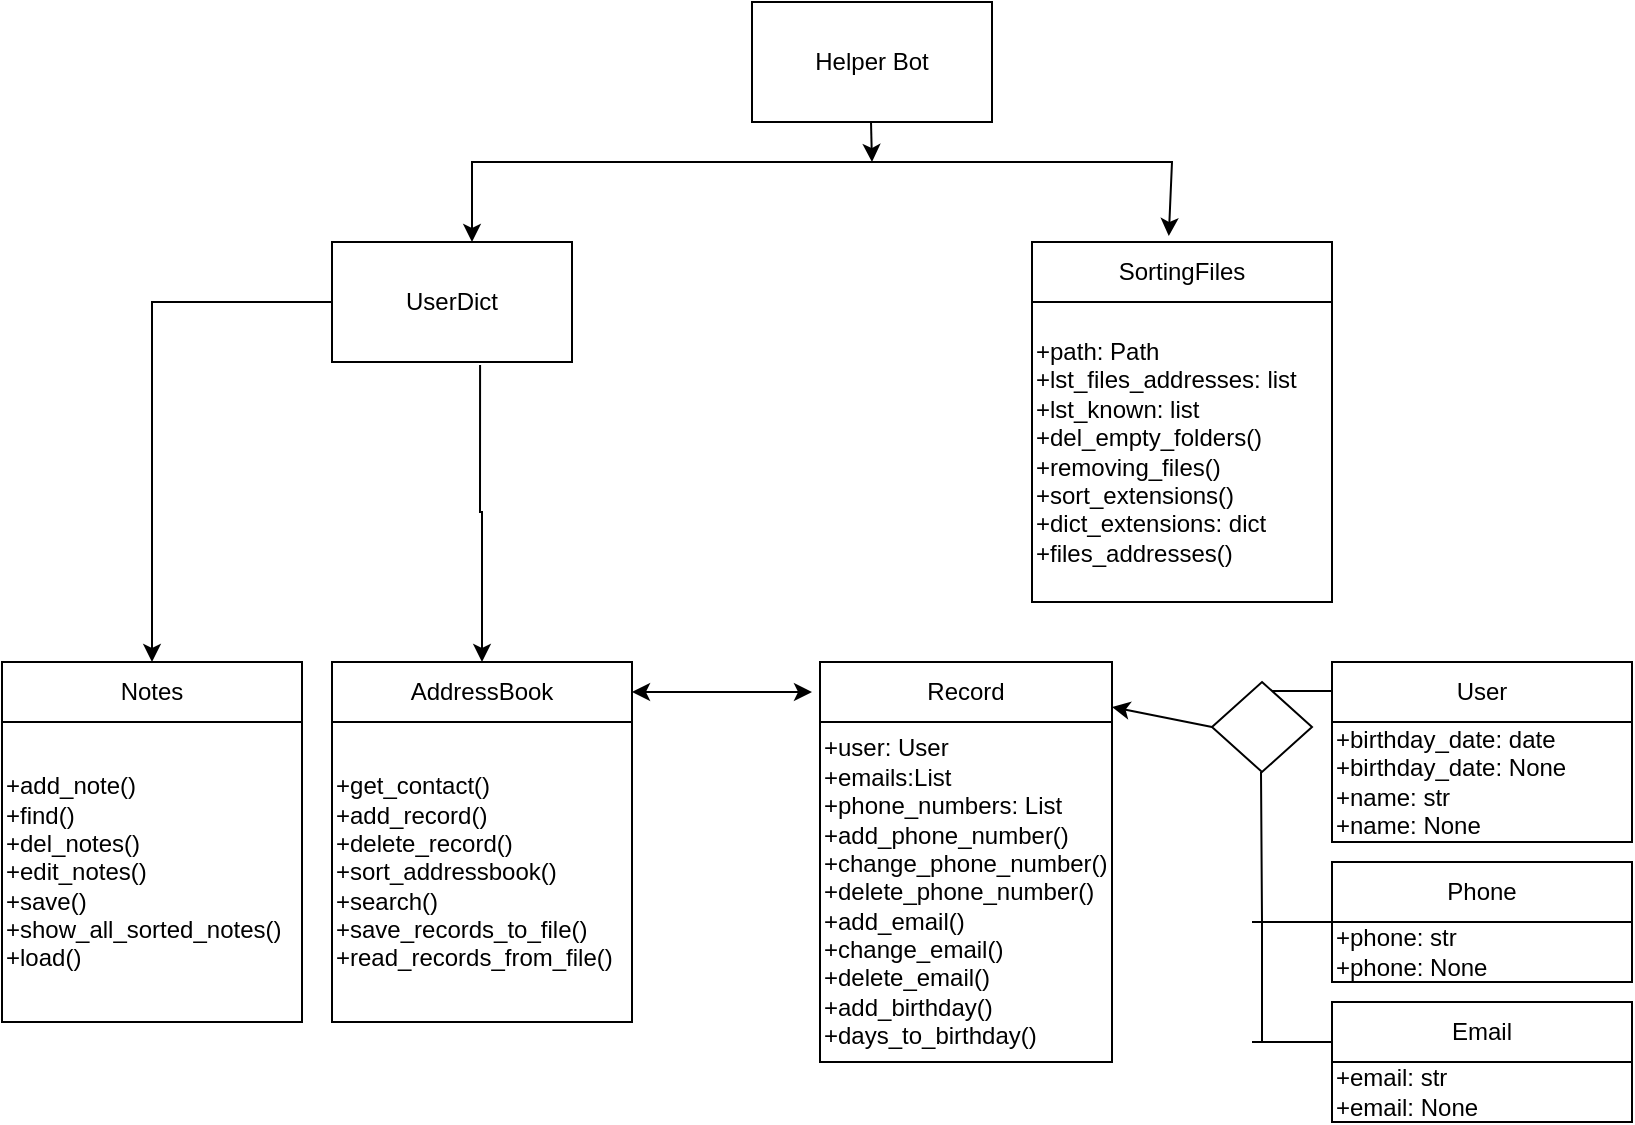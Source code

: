 <mxfile version="21.5.0" type="device">
  <diagram name="Страница 1" id="wb95V9fmfzoFwG9OGzhx">
    <mxGraphModel dx="1050" dy="581" grid="1" gridSize="10" guides="1" tooltips="1" connect="1" arrows="1" fold="1" page="1" pageScale="1" pageWidth="827" pageHeight="1169" math="0" shadow="0">
      <root>
        <mxCell id="0" />
        <mxCell id="1" parent="0" />
        <mxCell id="eq1vNLM6nVf822fjMOBg-1" value="Helper Bot" style="rounded=0;whiteSpace=wrap;html=1;" vertex="1" parent="1">
          <mxGeometry x="380" y="20" width="120" height="60" as="geometry" />
        </mxCell>
        <mxCell id="eq1vNLM6nVf822fjMOBg-23" value="" style="edgeStyle=orthogonalEdgeStyle;rounded=0;orthogonalLoop=1;jettySize=auto;html=1;" edge="1" parent="1" source="eq1vNLM6nVf822fjMOBg-4" target="eq1vNLM6nVf822fjMOBg-21">
          <mxGeometry relative="1" as="geometry" />
        </mxCell>
        <mxCell id="eq1vNLM6nVf822fjMOBg-26" value="" style="edgeStyle=orthogonalEdgeStyle;rounded=0;orthogonalLoop=1;jettySize=auto;html=1;exitX=0.617;exitY=1.024;exitDx=0;exitDy=0;exitPerimeter=0;" edge="1" parent="1" source="eq1vNLM6nVf822fjMOBg-4" target="eq1vNLM6nVf822fjMOBg-25">
          <mxGeometry relative="1" as="geometry" />
        </mxCell>
        <mxCell id="eq1vNLM6nVf822fjMOBg-4" value="UserDict" style="rounded=0;whiteSpace=wrap;html=1;" vertex="1" parent="1">
          <mxGeometry x="170" y="140" width="120" height="60" as="geometry" />
        </mxCell>
        <mxCell id="eq1vNLM6nVf822fjMOBg-5" value="SortingFiles" style="rounded=0;whiteSpace=wrap;html=1;" vertex="1" parent="1">
          <mxGeometry x="520" y="140" width="150" height="30" as="geometry" />
        </mxCell>
        <mxCell id="eq1vNLM6nVf822fjMOBg-6" value="+path: Path&lt;br&gt;+lst_files_addresses: list&lt;br&gt;+lst_known: list&lt;br&gt;+del_empty_folders()&lt;br&gt;+removing_files()&lt;br&gt;+sort_extensions()&lt;br&gt;+dict_extensions: dict&lt;br&gt;+files_addresses()" style="whiteSpace=wrap;html=1;aspect=fixed;align=left;" vertex="1" parent="1">
          <mxGeometry x="520" y="170" width="150" height="150" as="geometry" />
        </mxCell>
        <mxCell id="eq1vNLM6nVf822fjMOBg-8" value="" style="endArrow=classic;startArrow=classic;html=1;rounded=0;exitX=0.5;exitY=0;exitDx=0;exitDy=0;entryX=0.456;entryY=-0.1;entryDx=0;entryDy=0;entryPerimeter=0;" edge="1" parent="1" target="eq1vNLM6nVf822fjMOBg-5">
          <mxGeometry width="50" height="50" relative="1" as="geometry">
            <mxPoint x="240" y="140" as="sourcePoint" />
            <mxPoint x="650" y="100" as="targetPoint" />
            <Array as="points">
              <mxPoint x="240" y="100" />
              <mxPoint x="330" y="100" />
              <mxPoint x="430" y="100" />
              <mxPoint x="590" y="100" />
            </Array>
          </mxGeometry>
        </mxCell>
        <mxCell id="eq1vNLM6nVf822fjMOBg-11" value="" style="endArrow=classic;html=1;rounded=0;" edge="1" parent="1">
          <mxGeometry width="50" height="50" relative="1" as="geometry">
            <mxPoint x="439.5" y="80" as="sourcePoint" />
            <mxPoint x="440" y="100" as="targetPoint" />
          </mxGeometry>
        </mxCell>
        <mxCell id="eq1vNLM6nVf822fjMOBg-24" style="edgeStyle=orthogonalEdgeStyle;rounded=0;orthogonalLoop=1;jettySize=auto;html=1;exitX=0.75;exitY=1;exitDx=0;exitDy=0;" edge="1" parent="1" source="eq1vNLM6nVf822fjMOBg-21" target="eq1vNLM6nVf822fjMOBg-22">
          <mxGeometry relative="1" as="geometry" />
        </mxCell>
        <mxCell id="eq1vNLM6nVf822fjMOBg-21" value="Notes" style="rounded=0;whiteSpace=wrap;html=1;" vertex="1" parent="1">
          <mxGeometry x="5" y="350" width="150" height="30" as="geometry" />
        </mxCell>
        <mxCell id="eq1vNLM6nVf822fjMOBg-22" value="+add_note()&lt;br&gt;+find()&lt;br&gt;+del_notes()&lt;br&gt;+edit_notes()&lt;br&gt;+save()&lt;br&gt;+show_all_sorted_notes()&lt;br&gt;+load()" style="whiteSpace=wrap;html=1;aspect=fixed;align=left;" vertex="1" parent="1">
          <mxGeometry x="5" y="380" width="150" height="150" as="geometry" />
        </mxCell>
        <mxCell id="eq1vNLM6nVf822fjMOBg-25" value="AddressBook" style="rounded=0;whiteSpace=wrap;html=1;" vertex="1" parent="1">
          <mxGeometry x="170" y="350" width="150" height="30" as="geometry" />
        </mxCell>
        <mxCell id="eq1vNLM6nVf822fjMOBg-29" value="+&lt;font style=&quot;font-size: 12px;&quot;&gt;get_contact()&lt;br&gt;+add_record()&lt;br&gt;+delete_record()&lt;br&gt;+sort_addressbook()&lt;br&gt;+search()&lt;br&gt;+save_records_to_file()&lt;br&gt;+read_records_from_file()&lt;/font&gt;" style="whiteSpace=wrap;html=1;aspect=fixed;align=left;" vertex="1" parent="1">
          <mxGeometry x="170" y="380" width="150" height="150" as="geometry" />
        </mxCell>
        <mxCell id="eq1vNLM6nVf822fjMOBg-35" value="&lt;span style=&quot;background-color: initial;&quot;&gt;+user: User&lt;br&gt;&lt;/span&gt;&lt;span style=&quot;background-color: initial;&quot;&gt;+emails:List&lt;br&gt;&lt;/span&gt;&lt;span style=&quot;background-color: initial;&quot;&gt;+phone_numbers: List&lt;br&gt;&lt;/span&gt;+add_phone_number()&lt;br&gt;+change_phone_number()&lt;br&gt;+delete_phone_number()&lt;br&gt;+add_email()&lt;br&gt;+change_email()&lt;br&gt;+delete_email()&lt;br&gt;+add_birthday()&lt;br&gt;+days_to_birthday()&lt;span style=&quot;background-color: initial;&quot;&gt;&lt;br&gt;&lt;/span&gt;" style="rounded=0;whiteSpace=wrap;html=1;align=left;" vertex="1" parent="1">
          <mxGeometry x="414" y="380" width="146" height="170" as="geometry" />
        </mxCell>
        <mxCell id="eq1vNLM6nVf822fjMOBg-36" value="Record&lt;br&gt;" style="rounded=0;whiteSpace=wrap;html=1;" vertex="1" parent="1">
          <mxGeometry x="414" y="350" width="146" height="30" as="geometry" />
        </mxCell>
        <mxCell id="eq1vNLM6nVf822fjMOBg-37" value="" style="endArrow=classic;startArrow=classic;html=1;rounded=0;" edge="1" parent="1" source="eq1vNLM6nVf822fjMOBg-25">
          <mxGeometry width="50" height="50" relative="1" as="geometry">
            <mxPoint x="320" y="375" as="sourcePoint" />
            <mxPoint x="410" y="365" as="targetPoint" />
          </mxGeometry>
        </mxCell>
        <mxCell id="eq1vNLM6nVf822fjMOBg-38" value="" style="rhombus;whiteSpace=wrap;html=1;align=left;rounded=0;" vertex="1" parent="1">
          <mxGeometry x="610" y="360" width="50" height="45" as="geometry" />
        </mxCell>
        <mxCell id="eq1vNLM6nVf822fjMOBg-41" value="+birthday_date: date&amp;nbsp;&lt;br&gt;+birthday_date:&amp;nbsp;None&lt;br&gt;+name: str&amp;nbsp;&lt;br&gt;+name:&amp;nbsp;None&lt;span style=&quot;background-color: initial;&quot;&gt;&lt;br&gt;&lt;/span&gt;" style="rounded=0;whiteSpace=wrap;html=1;align=left;" vertex="1" parent="1">
          <mxGeometry x="670" y="380" width="150" height="60" as="geometry" />
        </mxCell>
        <mxCell id="eq1vNLM6nVf822fjMOBg-43" value="User" style="rounded=0;whiteSpace=wrap;html=1;" vertex="1" parent="1">
          <mxGeometry x="670" y="350" width="150" height="30" as="geometry" />
        </mxCell>
        <mxCell id="eq1vNLM6nVf822fjMOBg-44" value="Phone" style="rounded=0;whiteSpace=wrap;html=1;" vertex="1" parent="1">
          <mxGeometry x="670" y="450" width="150" height="30" as="geometry" />
        </mxCell>
        <mxCell id="eq1vNLM6nVf822fjMOBg-45" value="+phone: str&lt;br&gt;+phone: None&lt;span style=&quot;background-color: initial;&quot;&gt;&lt;br&gt;&lt;/span&gt;" style="rounded=0;whiteSpace=wrap;html=1;align=left;" vertex="1" parent="1">
          <mxGeometry x="670" y="480" width="150" height="30" as="geometry" />
        </mxCell>
        <mxCell id="eq1vNLM6nVf822fjMOBg-46" value="Email" style="rounded=0;whiteSpace=wrap;html=1;" vertex="1" parent="1">
          <mxGeometry x="670" y="520" width="150" height="30" as="geometry" />
        </mxCell>
        <mxCell id="eq1vNLM6nVf822fjMOBg-47" value="+email: str&lt;br&gt;+email: None&lt;span style=&quot;background-color: initial;&quot;&gt;&lt;br&gt;&lt;/span&gt;" style="rounded=0;whiteSpace=wrap;html=1;align=left;" vertex="1" parent="1">
          <mxGeometry x="670" y="550" width="150" height="30" as="geometry" />
        </mxCell>
        <mxCell id="eq1vNLM6nVf822fjMOBg-48" value="" style="endArrow=classic;html=1;rounded=0;exitX=0;exitY=0.5;exitDx=0;exitDy=0;entryX=1;entryY=0.75;entryDx=0;entryDy=0;" edge="1" parent="1" source="eq1vNLM6nVf822fjMOBg-38" target="eq1vNLM6nVf822fjMOBg-36">
          <mxGeometry width="50" height="50" relative="1" as="geometry">
            <mxPoint x="580" y="482.256" as="sourcePoint" />
            <mxPoint x="640" y="480" as="targetPoint" />
          </mxGeometry>
        </mxCell>
        <mxCell id="eq1vNLM6nVf822fjMOBg-49" value="" style="endArrow=none;html=1;rounded=0;" edge="1" parent="1">
          <mxGeometry width="50" height="50" relative="1" as="geometry">
            <mxPoint x="640" y="364.5" as="sourcePoint" />
            <mxPoint x="670" y="364.5" as="targetPoint" />
            <Array as="points">
              <mxPoint x="650" y="364.5" />
            </Array>
          </mxGeometry>
        </mxCell>
        <mxCell id="eq1vNLM6nVf822fjMOBg-50" value="" style="endArrow=none;html=1;rounded=0;" edge="1" parent="1">
          <mxGeometry width="50" height="50" relative="1" as="geometry">
            <mxPoint x="635" y="540" as="sourcePoint" />
            <mxPoint x="634.5" y="405" as="targetPoint" />
            <Array as="points">
              <mxPoint x="635" y="480" />
            </Array>
          </mxGeometry>
        </mxCell>
        <mxCell id="eq1vNLM6nVf822fjMOBg-51" value="" style="endArrow=none;html=1;rounded=0;" edge="1" parent="1">
          <mxGeometry width="50" height="50" relative="1" as="geometry">
            <mxPoint x="630" y="540" as="sourcePoint" />
            <mxPoint x="670" y="540" as="targetPoint" />
          </mxGeometry>
        </mxCell>
        <mxCell id="eq1vNLM6nVf822fjMOBg-52" value="" style="endArrow=none;html=1;rounded=0;" edge="1" parent="1">
          <mxGeometry width="50" height="50" relative="1" as="geometry">
            <mxPoint x="630" y="480" as="sourcePoint" />
            <mxPoint x="670" y="480" as="targetPoint" />
          </mxGeometry>
        </mxCell>
      </root>
    </mxGraphModel>
  </diagram>
</mxfile>
